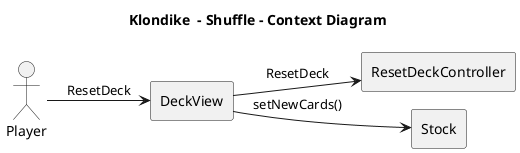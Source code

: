 @startuml ContextDiagram
!pragma layout smetana
title Klondike  - Shuffle - Context Diagram
left to right direction

actor Player
rectangle DeckView
rectangle ResetDeckController
rectangle Stock

Player --> DeckView: ResetDeck
DeckView --> ResetDeckController: ResetDeck
DeckView --> Stock: setNewCards()

@enduml
